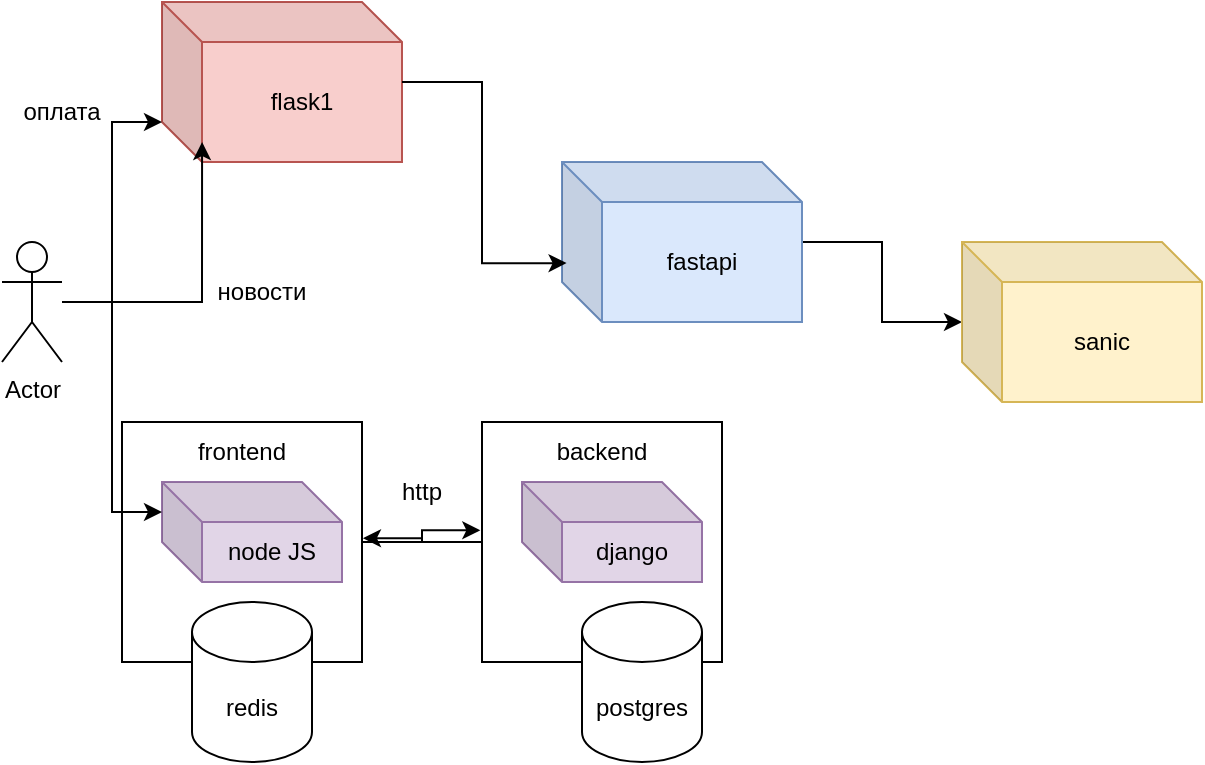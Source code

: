 <mxfile version="22.1.7" type="device">
  <diagram name="Page-1" id="b3tc0pRuWGflE5XBi_cO">
    <mxGraphModel dx="744" dy="410" grid="1" gridSize="10" guides="1" tooltips="1" connect="1" arrows="1" fold="1" page="1" pageScale="1" pageWidth="850" pageHeight="1100" math="0" shadow="0">
      <root>
        <mxCell id="0" />
        <mxCell id="1" parent="0" />
        <mxCell id="dH3-vCSbETo2mYFwOTPM-12" value="" style="whiteSpace=wrap;html=1;aspect=fixed;" vertex="1" parent="1">
          <mxGeometry x="140" y="410" width="120" height="120" as="geometry" />
        </mxCell>
        <mxCell id="dH3-vCSbETo2mYFwOTPM-1" value="Actor" style="shape=umlActor;verticalLabelPosition=bottom;verticalAlign=top;html=1;outlineConnect=0;" vertex="1" parent="1">
          <mxGeometry x="80" y="320" width="30" height="60" as="geometry" />
        </mxCell>
        <mxCell id="dH3-vCSbETo2mYFwOTPM-3" value="flask1" style="shape=cube;whiteSpace=wrap;html=1;boundedLbl=1;backgroundOutline=1;darkOpacity=0.05;darkOpacity2=0.1;fillColor=#f8cecc;strokeColor=#b85450;" vertex="1" parent="1">
          <mxGeometry x="160" y="200" width="120" height="80" as="geometry" />
        </mxCell>
        <mxCell id="dH3-vCSbETo2mYFwOTPM-23" style="edgeStyle=orthogonalEdgeStyle;rounded=0;orthogonalLoop=1;jettySize=auto;html=1;" edge="1" parent="1" source="dH3-vCSbETo2mYFwOTPM-4" target="dH3-vCSbETo2mYFwOTPM-22">
          <mxGeometry relative="1" as="geometry" />
        </mxCell>
        <mxCell id="dH3-vCSbETo2mYFwOTPM-4" value="fastapi" style="shape=cube;whiteSpace=wrap;html=1;boundedLbl=1;backgroundOutline=1;darkOpacity=0.05;darkOpacity2=0.1;fillColor=#dae8fc;strokeColor=#6c8ebf;" vertex="1" parent="1">
          <mxGeometry x="360" y="280" width="120" height="80" as="geometry" />
        </mxCell>
        <mxCell id="dH3-vCSbETo2mYFwOTPM-5" style="edgeStyle=orthogonalEdgeStyle;rounded=0;orthogonalLoop=1;jettySize=auto;html=1;entryX=0;entryY=0;entryDx=0;entryDy=60;entryPerimeter=0;" edge="1" parent="1" source="dH3-vCSbETo2mYFwOTPM-1" target="dH3-vCSbETo2mYFwOTPM-3">
          <mxGeometry relative="1" as="geometry" />
        </mxCell>
        <mxCell id="dH3-vCSbETo2mYFwOTPM-6" value="оплата" style="text;html=1;strokeColor=none;fillColor=none;align=center;verticalAlign=middle;whiteSpace=wrap;rounded=0;" vertex="1" parent="1">
          <mxGeometry x="80" y="240" width="60" height="30" as="geometry" />
        </mxCell>
        <mxCell id="dH3-vCSbETo2mYFwOTPM-7" style="edgeStyle=orthogonalEdgeStyle;rounded=0;orthogonalLoop=1;jettySize=auto;html=1;entryX=0.019;entryY=0.632;entryDx=0;entryDy=0;entryPerimeter=0;" edge="1" parent="1" source="dH3-vCSbETo2mYFwOTPM-3" target="dH3-vCSbETo2mYFwOTPM-4">
          <mxGeometry relative="1" as="geometry" />
        </mxCell>
        <mxCell id="dH3-vCSbETo2mYFwOTPM-8" style="edgeStyle=orthogonalEdgeStyle;rounded=0;orthogonalLoop=1;jettySize=auto;html=1;entryX=0.167;entryY=0.875;entryDx=0;entryDy=0;entryPerimeter=0;" edge="1" parent="1" source="dH3-vCSbETo2mYFwOTPM-1" target="dH3-vCSbETo2mYFwOTPM-3">
          <mxGeometry relative="1" as="geometry" />
        </mxCell>
        <mxCell id="dH3-vCSbETo2mYFwOTPM-9" value="новости" style="text;html=1;strokeColor=none;fillColor=none;align=center;verticalAlign=middle;whiteSpace=wrap;rounded=0;" vertex="1" parent="1">
          <mxGeometry x="180" y="330" width="60" height="30" as="geometry" />
        </mxCell>
        <mxCell id="dH3-vCSbETo2mYFwOTPM-10" value="node JS" style="shape=cube;whiteSpace=wrap;html=1;boundedLbl=1;backgroundOutline=1;darkOpacity=0.05;darkOpacity2=0.1;fillColor=#e1d5e7;strokeColor=#9673a6;" vertex="1" parent="1">
          <mxGeometry x="160" y="440" width="90" height="50" as="geometry" />
        </mxCell>
        <mxCell id="dH3-vCSbETo2mYFwOTPM-11" value="frontend" style="text;html=1;strokeColor=none;fillColor=none;align=center;verticalAlign=middle;whiteSpace=wrap;rounded=0;" vertex="1" parent="1">
          <mxGeometry x="170" y="410" width="60" height="30" as="geometry" />
        </mxCell>
        <mxCell id="dH3-vCSbETo2mYFwOTPM-13" value="" style="whiteSpace=wrap;html=1;aspect=fixed;" vertex="1" parent="1">
          <mxGeometry x="320" y="410" width="120" height="120" as="geometry" />
        </mxCell>
        <mxCell id="dH3-vCSbETo2mYFwOTPM-14" value="django" style="shape=cube;whiteSpace=wrap;html=1;boundedLbl=1;backgroundOutline=1;darkOpacity=0.05;darkOpacity2=0.1;fillColor=#e1d5e7;strokeColor=#9673a6;" vertex="1" parent="1">
          <mxGeometry x="340" y="440" width="90" height="50" as="geometry" />
        </mxCell>
        <mxCell id="dH3-vCSbETo2mYFwOTPM-15" value="backend" style="text;html=1;strokeColor=none;fillColor=none;align=center;verticalAlign=middle;whiteSpace=wrap;rounded=0;" vertex="1" parent="1">
          <mxGeometry x="350" y="410" width="60" height="30" as="geometry" />
        </mxCell>
        <mxCell id="dH3-vCSbETo2mYFwOTPM-16" style="edgeStyle=orthogonalEdgeStyle;rounded=0;orthogonalLoop=1;jettySize=auto;html=1;entryX=0;entryY=0;entryDx=0;entryDy=15;entryPerimeter=0;" edge="1" parent="1" source="dH3-vCSbETo2mYFwOTPM-1" target="dH3-vCSbETo2mYFwOTPM-10">
          <mxGeometry relative="1" as="geometry" />
        </mxCell>
        <mxCell id="dH3-vCSbETo2mYFwOTPM-17" value="postgres" style="shape=cylinder3;whiteSpace=wrap;html=1;boundedLbl=1;backgroundOutline=1;size=15;" vertex="1" parent="1">
          <mxGeometry x="370" y="500" width="60" height="80" as="geometry" />
        </mxCell>
        <mxCell id="dH3-vCSbETo2mYFwOTPM-18" value="redis" style="shape=cylinder3;whiteSpace=wrap;html=1;boundedLbl=1;backgroundOutline=1;size=15;" vertex="1" parent="1">
          <mxGeometry x="175" y="500" width="60" height="80" as="geometry" />
        </mxCell>
        <mxCell id="dH3-vCSbETo2mYFwOTPM-19" style="edgeStyle=orthogonalEdgeStyle;rounded=0;orthogonalLoop=1;jettySize=auto;html=1;entryX=1.004;entryY=0.484;entryDx=0;entryDy=0;entryPerimeter=0;" edge="1" parent="1" source="dH3-vCSbETo2mYFwOTPM-13" target="dH3-vCSbETo2mYFwOTPM-12">
          <mxGeometry relative="1" as="geometry" />
        </mxCell>
        <mxCell id="dH3-vCSbETo2mYFwOTPM-20" style="edgeStyle=orthogonalEdgeStyle;rounded=0;orthogonalLoop=1;jettySize=auto;html=1;entryX=-0.007;entryY=0.451;entryDx=0;entryDy=0;entryPerimeter=0;" edge="1" parent="1" source="dH3-vCSbETo2mYFwOTPM-12" target="dH3-vCSbETo2mYFwOTPM-13">
          <mxGeometry relative="1" as="geometry" />
        </mxCell>
        <mxCell id="dH3-vCSbETo2mYFwOTPM-21" value="http" style="text;html=1;strokeColor=none;fillColor=none;align=center;verticalAlign=middle;whiteSpace=wrap;rounded=0;" vertex="1" parent="1">
          <mxGeometry x="260" y="430" width="60" height="30" as="geometry" />
        </mxCell>
        <mxCell id="dH3-vCSbETo2mYFwOTPM-22" value="sanic" style="shape=cube;whiteSpace=wrap;html=1;boundedLbl=1;backgroundOutline=1;darkOpacity=0.05;darkOpacity2=0.1;fillColor=#fff2cc;strokeColor=#d6b656;" vertex="1" parent="1">
          <mxGeometry x="560" y="320" width="120" height="80" as="geometry" />
        </mxCell>
      </root>
    </mxGraphModel>
  </diagram>
</mxfile>
